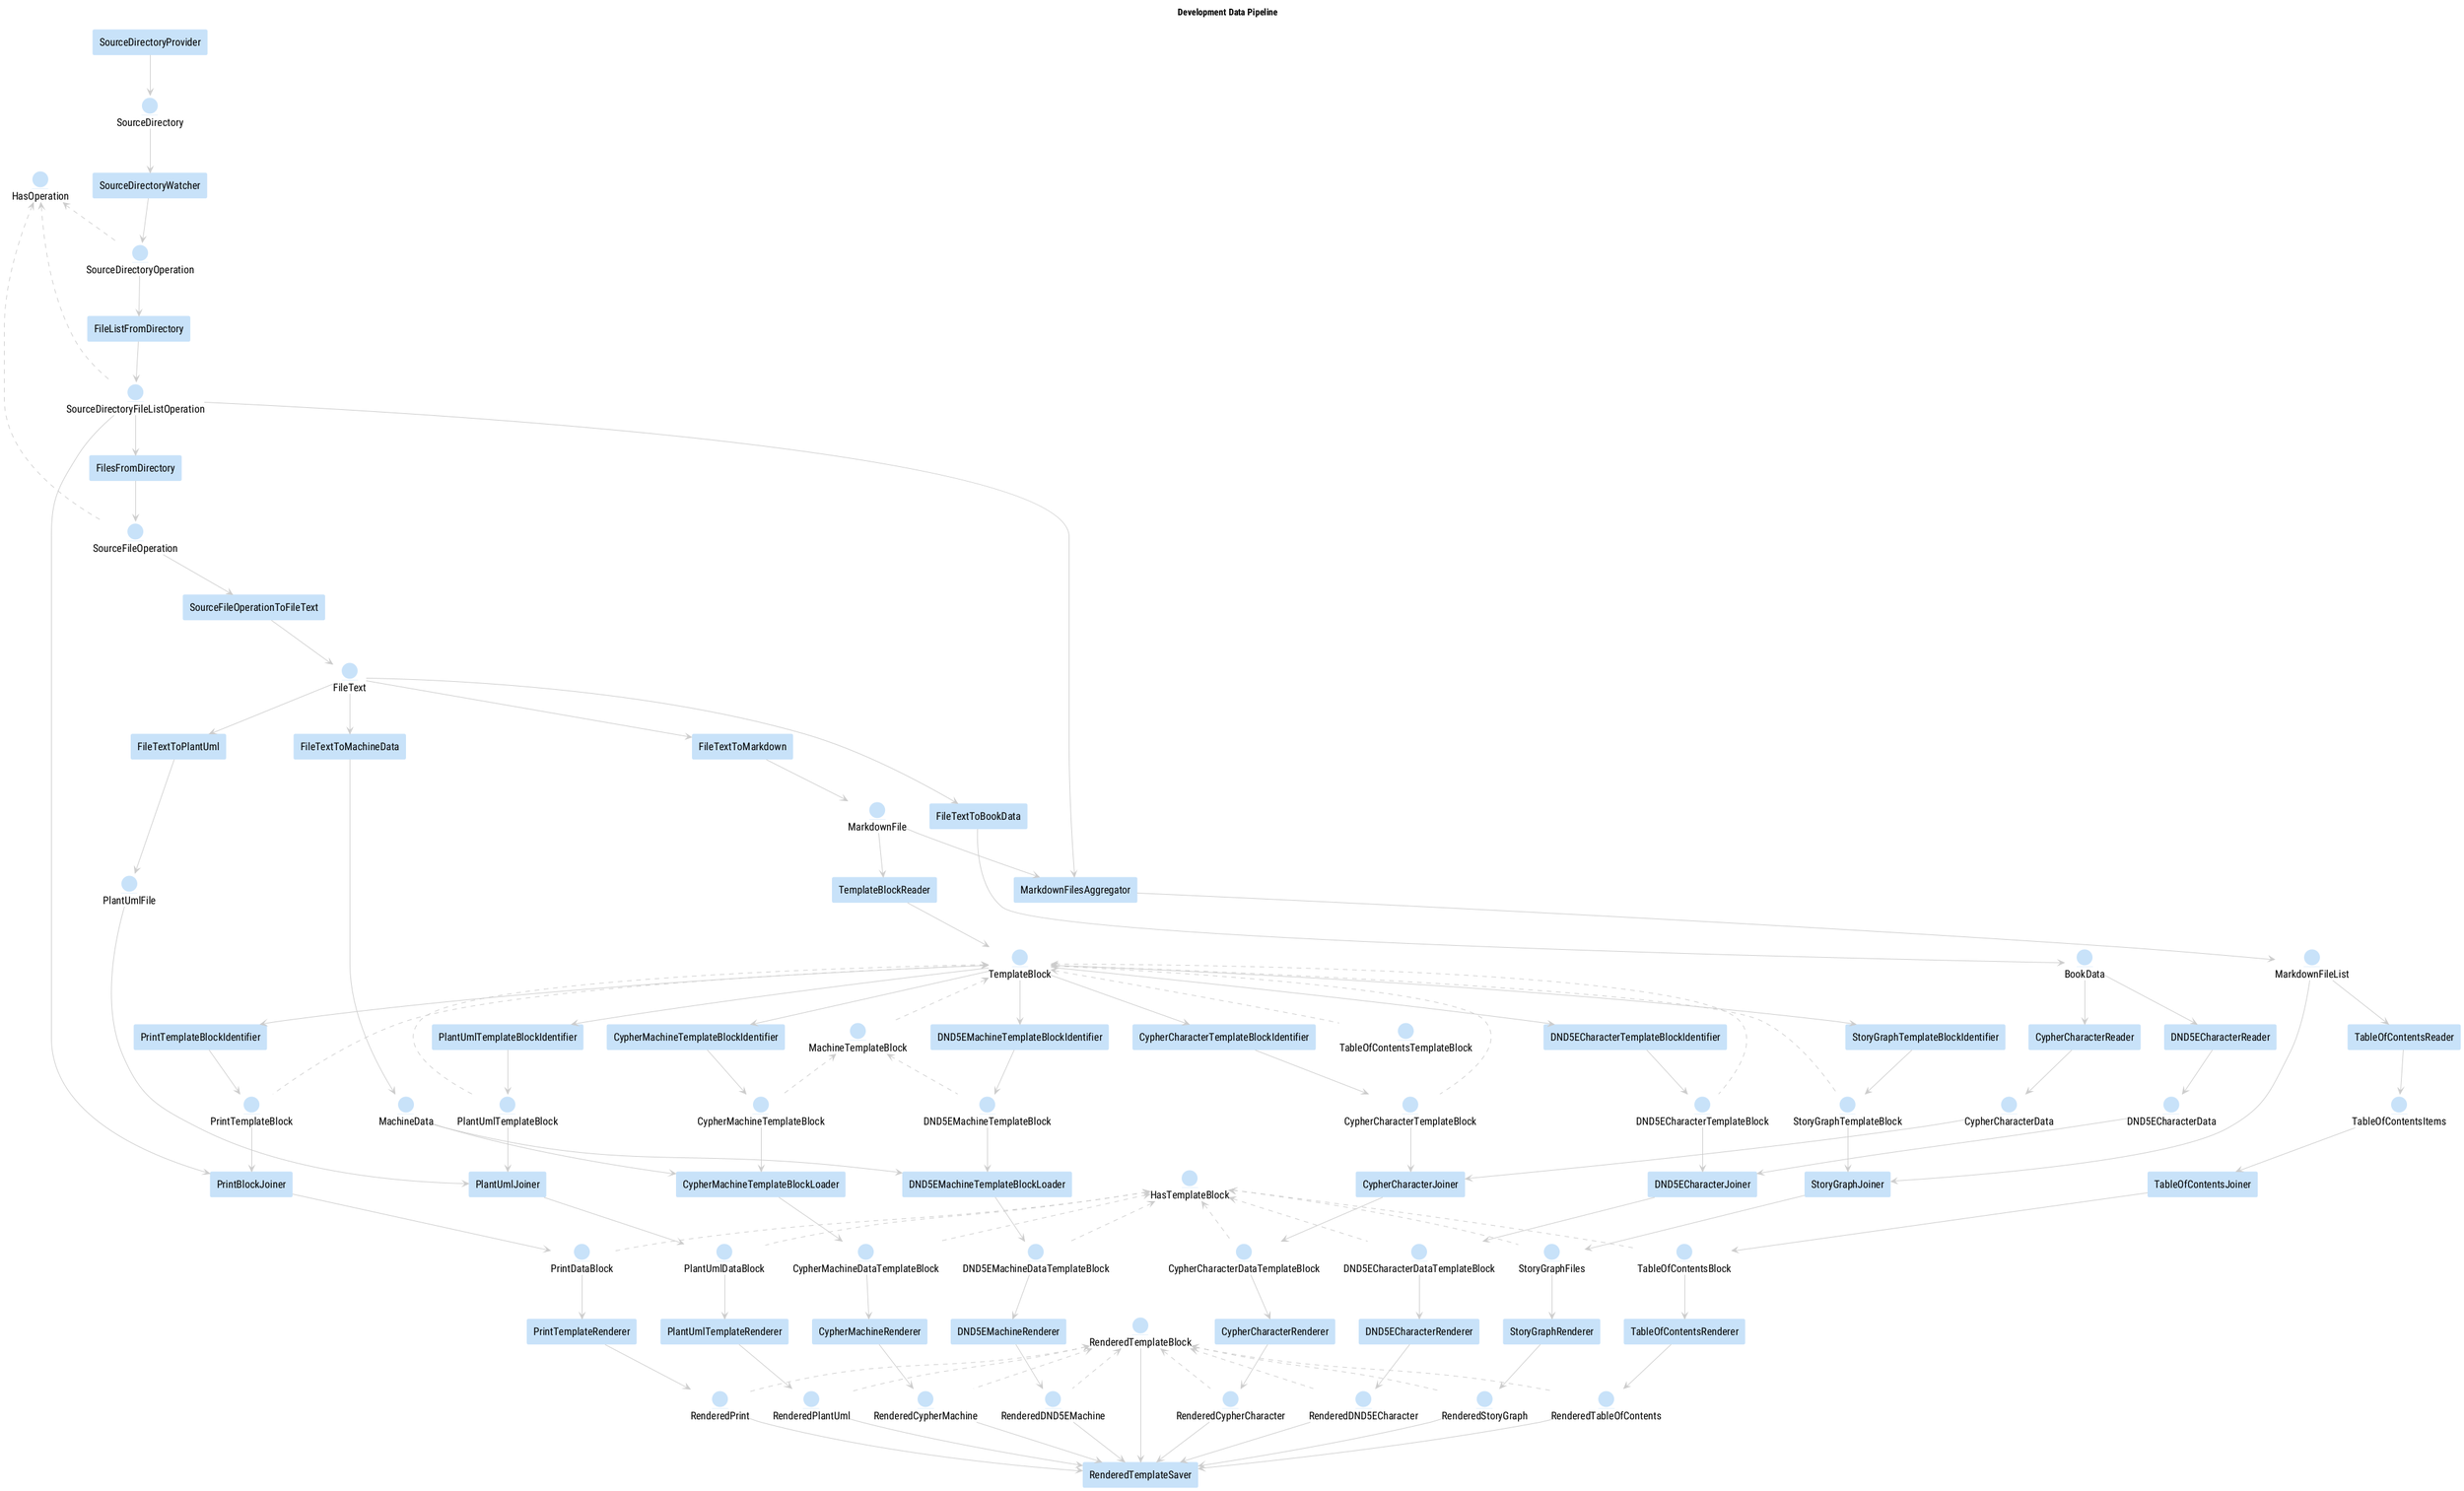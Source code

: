 @startuml
title Development Data Pipeline
 
hide circle
skinparam {
	DefaultFontName Roboto Condensed
	DefaultFontSize 16
	shadowing false
	' --barely-blue: hsl(208, 80%, 99%); #FAFDFE
	' --noon-blue: hsl(208, 80%, 88%); #C8E2F9
	' --morning-blue: hsl(208, 80%, 66%); #63ADEE
	' --barely-orange: hsl(32, 80%, 99%); #FEFDFA
	' --noon-orange: hsl(32, 80%, 88%); #F9E2C8
	' --morning-orange: hsl(32, 80%, 66%); #EEAD63
	' --evening-orange: hsl(32, 80%, 44%); #CA7616
	' --barely-green: hsl(96, 80%, 99%); #FCFEFA
	' --noon-green: hsl(96, 80%, 77%); #BBF395
	' --morning-green: hsl(96, 80%, 55%); #7AE830
	FileBorderColor #dddddd
	FileBackgroundColor #eeeeee
	ComponentBorderColor #dddddd
	ComponentBackgroundColor #eeeeee
	CloudBorderColor #dddddd
	CloudBackgroundColor #eeeeee
	ArrowColor #cccccc
	ActivityBackgroundColor #C8E2F9
	ActivityBorderColor #C8E2F9
	RectangleBackgroundColor #C8E2F9
	RectangleBorderColor #C8E2F9
	EntityBackgroundColor #C8E2F9
	EntityBorderColor #C8E2F9
}
 
rectangle CypherCharacterReader
rectangle CypherCharacterRenderer
rectangle CypherCharacterTemplateBlockIdentifier
rectangle CypherMachineRenderer
rectangle CypherMachineTemplateBlockIdentifier
rectangle DND5ECharacterReader
rectangle DND5ECharacterRenderer
rectangle DND5ECharacterTemplateBlockIdentifier
rectangle DND5EMachineRenderer
rectangle DND5EMachineTemplateBlockIdentifier
rectangle FileListFromDirectory
rectangle FilesFromDirectory
rectangle FileTextToBookData
rectangle FileTextToMachineData
rectangle FileTextToMarkdown
rectangle FileTextToPlantUml
rectangle PlantUmlTemplateBlockIdentifier
rectangle PlantUmlTemplateRenderer
rectangle PrintTemplateBlockIdentifier
rectangle PrintTemplateRenderer
rectangle RenderedTemplateSaver
rectangle SourceDirectoryProvider
rectangle SourceDirectoryWatcher
rectangle SourceFileOperationToFileText
rectangle StoryGraphRenderer
rectangle StoryGraphTemplateBlockIdentifier
rectangle TableOfContentsReader
rectangle TableOfContentsRenderer
rectangle TemplateBlockReader
rectangle CypherCharacterJoiner
rectangle CypherMachineTemplateBlockLoader
rectangle DND5ECharacterJoiner
rectangle DND5EMachineTemplateBlockLoader
rectangle MarkdownFilesAggregator
rectangle PlantUmlJoiner
rectangle PrintBlockJoiner
rectangle StoryGraphJoiner
rectangle TableOfContentsJoiner
entity "BookData" as BookData
entity "CypherCharacterData" as CypherCharacterData
entity "CypherCharacterDataTemplateBlock" as CypherCharacterDataTemplateBlock
entity "CypherCharacterTemplateBlock" as CypherCharacterTemplateBlock
entity "CypherMachineDataTemplateBlock" as CypherMachineDataTemplateBlock
entity "CypherMachineTemplateBlock" as CypherMachineTemplateBlock
entity "DND5ECharacterData" as DND5ECharacterData
entity "DND5ECharacterDataTemplateBlock" as DND5ECharacterDataTemplateBlock
entity "DND5ECharacterTemplateBlock" as DND5ECharacterTemplateBlock
entity "DND5EMachineDataTemplateBlock" as DND5EMachineDataTemplateBlock
entity "DND5EMachineTemplateBlock" as DND5EMachineTemplateBlock
entity "FileText" as FileText
entity "HasOperation" as HasOperation
entity "HasTemplateBlock" as HasTemplateBlock
entity "MachineData" as MachineData
entity "MachineTemplateBlock" as MachineTemplateBlock
entity "MarkdownFile" as MarkdownFile
entity "MarkdownFileList" as MarkdownFileList
entity "PlantUmlDataBlock" as PlantUmlDataBlock
entity "PlantUmlFile" as PlantUmlFile
entity "PlantUmlTemplateBlock" as PlantUmlTemplateBlock
entity "PrintDataBlock" as PrintDataBlock
entity "PrintTemplateBlock" as PrintTemplateBlock
entity "RenderedCypherCharacter" as RenderedCypherCharacter
entity "RenderedCypherMachine" as RenderedCypherMachine
entity "RenderedDND5ECharacter" as RenderedDND5ECharacter
entity "RenderedDND5EMachine" as RenderedDND5EMachine
entity "RenderedPlantUml" as RenderedPlantUml
entity "RenderedPrint" as RenderedPrint
entity "RenderedStoryGraph" as RenderedStoryGraph
entity "RenderedTableOfContents" as RenderedTableOfContents
entity "RenderedTemplateBlock" as RenderedTemplateBlock
entity "SourceDirectory" as SourceDirectory
entity "SourceDirectoryFileListOperation" as SourceDirectoryFileListOperation
entity "SourceDirectoryOperation" as SourceDirectoryOperation
entity "SourceFileOperation" as SourceFileOperation
entity "StoryGraphFiles" as StoryGraphFiles
entity "StoryGraphTemplateBlock" as StoryGraphTemplateBlock
entity "TableOfContentsBlock" as TableOfContentsBlock
entity "TableOfContentsItems" as TableOfContentsItems
entity "TableOfContentsTemplateBlock" as TableOfContentsTemplateBlock
entity "TemplateBlock" as TemplateBlock
HasTemplateBlock <.. CypherCharacterDataTemplateBlock
TemplateBlock <.. CypherCharacterTemplateBlock
HasTemplateBlock <.. CypherMachineDataTemplateBlock
MachineTemplateBlock <.. CypherMachineTemplateBlock
HasTemplateBlock <.. DND5ECharacterDataTemplateBlock
TemplateBlock <.. DND5ECharacterTemplateBlock
HasTemplateBlock <.. DND5EMachineDataTemplateBlock
MachineTemplateBlock <.. DND5EMachineTemplateBlock
TemplateBlock <.. MachineTemplateBlock
HasTemplateBlock <.. PlantUmlDataBlock
TemplateBlock <.. PlantUmlTemplateBlock
HasTemplateBlock <.. PrintDataBlock
TemplateBlock <.. PrintTemplateBlock
RenderedTemplateBlock <.. RenderedCypherCharacter
RenderedTemplateBlock <.. RenderedCypherMachine
RenderedTemplateBlock <.. RenderedDND5ECharacter
RenderedTemplateBlock <.. RenderedDND5EMachine
RenderedTemplateBlock <.. RenderedPlantUml
RenderedTemplateBlock <.. RenderedPrint
RenderedTemplateBlock <.. RenderedStoryGraph
RenderedTemplateBlock <.. RenderedTableOfContents
HasOperation <.. SourceDirectoryFileListOperation
HasOperation <.. SourceDirectoryOperation
HasOperation <.. SourceFileOperation
HasTemplateBlock <.. StoryGraphFiles
TemplateBlock <.. StoryGraphTemplateBlock
HasTemplateBlock <.. TableOfContentsBlock
TemplateBlock <.. TableOfContentsTemplateBlock
BookData --> CypherCharacterReader
BookData --> DND5ECharacterReader
CypherCharacterData --> CypherCharacterJoiner
CypherCharacterDataTemplateBlock --> CypherCharacterRenderer
CypherCharacterJoiner --> CypherCharacterDataTemplateBlock
CypherCharacterReader --> CypherCharacterData
CypherCharacterRenderer --> RenderedCypherCharacter
CypherCharacterTemplateBlock --> CypherCharacterJoiner
CypherCharacterTemplateBlockIdentifier --> CypherCharacterTemplateBlock
CypherMachineDataTemplateBlock --> CypherMachineRenderer
CypherMachineRenderer --> RenderedCypherMachine
CypherMachineTemplateBlock --> CypherMachineTemplateBlockLoader
CypherMachineTemplateBlockIdentifier --> CypherMachineTemplateBlock
CypherMachineTemplateBlockLoader --> CypherMachineDataTemplateBlock
DND5ECharacterData --> DND5ECharacterJoiner
DND5ECharacterDataTemplateBlock --> DND5ECharacterRenderer
DND5ECharacterJoiner --> DND5ECharacterDataTemplateBlock
DND5ECharacterReader --> DND5ECharacterData
DND5ECharacterRenderer --> RenderedDND5ECharacter
DND5ECharacterTemplateBlock --> DND5ECharacterJoiner
DND5ECharacterTemplateBlockIdentifier --> DND5ECharacterTemplateBlock
DND5EMachineDataTemplateBlock --> DND5EMachineRenderer
DND5EMachineRenderer --> RenderedDND5EMachine
DND5EMachineTemplateBlock --> DND5EMachineTemplateBlockLoader
DND5EMachineTemplateBlockIdentifier --> DND5EMachineTemplateBlock
DND5EMachineTemplateBlockLoader --> DND5EMachineDataTemplateBlock
FileListFromDirectory --> SourceDirectoryFileListOperation
FileText --> FileTextToBookData
FileText --> FileTextToMachineData
FileText --> FileTextToMarkdown
FileText --> FileTextToPlantUml
FileTextToBookData --> BookData
FileTextToMachineData --> MachineData
FileTextToMarkdown --> MarkdownFile
FileTextToPlantUml --> PlantUmlFile
FilesFromDirectory --> SourceFileOperation
MachineData --> CypherMachineTemplateBlockLoader
MachineData --> DND5EMachineTemplateBlockLoader
MarkdownFile --> MarkdownFilesAggregator
MarkdownFile --> TemplateBlockReader
MarkdownFileList --> StoryGraphJoiner
MarkdownFileList --> TableOfContentsReader
MarkdownFilesAggregator --> MarkdownFileList
PlantUmlDataBlock --> PlantUmlTemplateRenderer
PlantUmlFile --> PlantUmlJoiner
PlantUmlJoiner --> PlantUmlDataBlock
PlantUmlTemplateBlock --> PlantUmlJoiner
PlantUmlTemplateBlockIdentifier --> PlantUmlTemplateBlock
PlantUmlTemplateRenderer --> RenderedPlantUml
PrintBlockJoiner --> PrintDataBlock
PrintDataBlock --> PrintTemplateRenderer
PrintTemplateBlock --> PrintBlockJoiner
PrintTemplateBlockIdentifier --> PrintTemplateBlock
PrintTemplateRenderer --> RenderedPrint
RenderedCypherCharacter --> RenderedTemplateSaver
RenderedCypherMachine --> RenderedTemplateSaver
RenderedDND5ECharacter --> RenderedTemplateSaver
RenderedDND5EMachine --> RenderedTemplateSaver
RenderedPlantUml --> RenderedTemplateSaver
RenderedPrint --> RenderedTemplateSaver
RenderedStoryGraph --> RenderedTemplateSaver
RenderedTableOfContents --> RenderedTemplateSaver
RenderedTemplateBlock --> RenderedTemplateSaver
SourceDirectory --> SourceDirectoryWatcher
SourceDirectoryFileListOperation --> FilesFromDirectory
SourceDirectoryFileListOperation --> MarkdownFilesAggregator
SourceDirectoryFileListOperation --> PrintBlockJoiner
SourceDirectoryOperation --> FileListFromDirectory
SourceDirectoryProvider --> SourceDirectory
SourceDirectoryWatcher --> SourceDirectoryOperation
SourceFileOperation --> SourceFileOperationToFileText
SourceFileOperationToFileText --> FileText
StoryGraphFiles --> StoryGraphRenderer
StoryGraphJoiner --> StoryGraphFiles
StoryGraphRenderer --> RenderedStoryGraph
StoryGraphTemplateBlock --> StoryGraphJoiner
StoryGraphTemplateBlockIdentifier --> StoryGraphTemplateBlock
TableOfContentsBlock --> TableOfContentsRenderer
TableOfContentsItems --> TableOfContentsJoiner
TableOfContentsJoiner --> TableOfContentsBlock
TableOfContentsReader --> TableOfContentsItems
TableOfContentsRenderer --> RenderedTableOfContents
TemplateBlock --> CypherCharacterTemplateBlockIdentifier
TemplateBlock --> CypherMachineTemplateBlockIdentifier
TemplateBlock --> DND5ECharacterTemplateBlockIdentifier
TemplateBlock --> DND5EMachineTemplateBlockIdentifier
TemplateBlock --> PlantUmlTemplateBlockIdentifier
TemplateBlock --> PrintTemplateBlockIdentifier
TemplateBlock --> StoryGraphTemplateBlockIdentifier
TemplateBlockReader --> TemplateBlock
@enduml